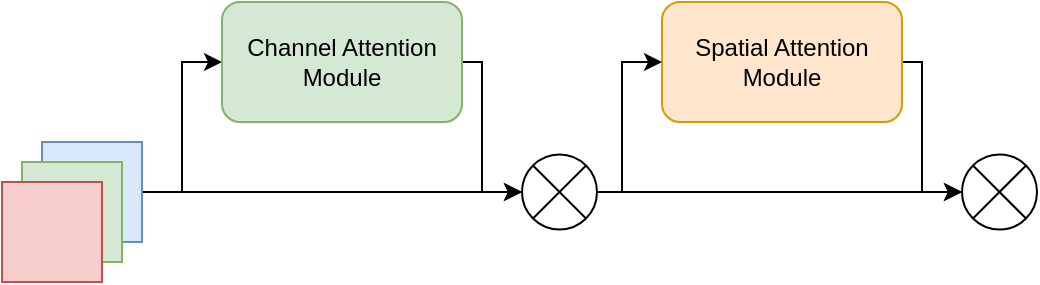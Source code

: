 <mxfile version="21.2.3" type="github">
  <diagram name="第 1 页" id="AJzrb9AAEu578ShWN9xk">
    <mxGraphModel dx="989" dy="527" grid="1" gridSize="10" guides="1" tooltips="1" connect="1" arrows="1" fold="1" page="1" pageScale="1" pageWidth="827" pageHeight="1169" math="0" shadow="0">
      <root>
        <mxCell id="0" />
        <mxCell id="1" parent="0" />
        <mxCell id="2zAObHmvyC_hYqN7rr5g-6" style="edgeStyle=orthogonalEdgeStyle;rounded=0;orthogonalLoop=1;jettySize=auto;html=1;exitX=1;exitY=0.5;exitDx=0;exitDy=0;entryX=0;entryY=0.5;entryDx=0;entryDy=0;" edge="1" parent="1" source="2zAObHmvyC_hYqN7rr5g-1" target="2zAObHmvyC_hYqN7rr5g-4">
          <mxGeometry relative="1" as="geometry" />
        </mxCell>
        <mxCell id="2zAObHmvyC_hYqN7rr5g-10" style="edgeStyle=orthogonalEdgeStyle;rounded=0;orthogonalLoop=1;jettySize=auto;html=1;exitX=1;exitY=0.5;exitDx=0;exitDy=0;entryX=0;entryY=0.5;entryDx=0;entryDy=0;" edge="1" parent="1" source="2zAObHmvyC_hYqN7rr5g-1" target="2zAObHmvyC_hYqN7rr5g-7">
          <mxGeometry relative="1" as="geometry" />
        </mxCell>
        <mxCell id="2zAObHmvyC_hYqN7rr5g-1" value="" style="whiteSpace=wrap;html=1;aspect=fixed;fillColor=#dae8fc;strokeColor=#6c8ebf;" vertex="1" parent="1">
          <mxGeometry x="110" y="670" width="50" height="50" as="geometry" />
        </mxCell>
        <mxCell id="2zAObHmvyC_hYqN7rr5g-2" value="" style="whiteSpace=wrap;html=1;aspect=fixed;fillColor=#d5e8d4;strokeColor=#82b366;" vertex="1" parent="1">
          <mxGeometry x="100" y="680" width="50" height="50" as="geometry" />
        </mxCell>
        <mxCell id="2zAObHmvyC_hYqN7rr5g-3" value="" style="whiteSpace=wrap;html=1;aspect=fixed;fillColor=#f8cecc;strokeColor=#b85450;" vertex="1" parent="1">
          <mxGeometry x="90" y="690" width="50" height="50" as="geometry" />
        </mxCell>
        <mxCell id="2zAObHmvyC_hYqN7rr5g-11" style="edgeStyle=orthogonalEdgeStyle;rounded=0;orthogonalLoop=1;jettySize=auto;html=1;exitX=1;exitY=0.5;exitDx=0;exitDy=0;entryX=0;entryY=0.5;entryDx=0;entryDy=0;" edge="1" parent="1" source="2zAObHmvyC_hYqN7rr5g-4" target="2zAObHmvyC_hYqN7rr5g-7">
          <mxGeometry relative="1" as="geometry">
            <Array as="points">
              <mxPoint x="330" y="630" />
              <mxPoint x="330" y="695" />
            </Array>
          </mxGeometry>
        </mxCell>
        <mxCell id="2zAObHmvyC_hYqN7rr5g-4" value="Channel Attention Module" style="rounded=1;whiteSpace=wrap;html=1;fillColor=#d5e8d4;strokeColor=#82b366;" vertex="1" parent="1">
          <mxGeometry x="200" y="600" width="120" height="60" as="geometry" />
        </mxCell>
        <mxCell id="2zAObHmvyC_hYqN7rr5g-19" style="edgeStyle=orthogonalEdgeStyle;rounded=0;orthogonalLoop=1;jettySize=auto;html=1;exitX=1;exitY=0.5;exitDx=0;exitDy=0;entryX=0;entryY=0.5;entryDx=0;entryDy=0;" edge="1" parent="1" source="2zAObHmvyC_hYqN7rr5g-5" target="2zAObHmvyC_hYqN7rr5g-13">
          <mxGeometry relative="1" as="geometry">
            <Array as="points">
              <mxPoint x="550" y="630" />
              <mxPoint x="550" y="695" />
            </Array>
          </mxGeometry>
        </mxCell>
        <mxCell id="2zAObHmvyC_hYqN7rr5g-5" value="Spatial Attention Module" style="rounded=1;whiteSpace=wrap;html=1;fillColor=#ffe6cc;strokeColor=#d79b00;" vertex="1" parent="1">
          <mxGeometry x="420" y="600" width="120" height="60" as="geometry" />
        </mxCell>
        <mxCell id="2zAObHmvyC_hYqN7rr5g-12" style="edgeStyle=orthogonalEdgeStyle;rounded=0;orthogonalLoop=1;jettySize=auto;html=1;exitX=1;exitY=0.5;exitDx=0;exitDy=0;entryX=0;entryY=0.5;entryDx=0;entryDy=0;" edge="1" parent="1" source="2zAObHmvyC_hYqN7rr5g-7" target="2zAObHmvyC_hYqN7rr5g-5">
          <mxGeometry relative="1" as="geometry">
            <Array as="points">
              <mxPoint x="400" y="695" />
              <mxPoint x="400" y="630" />
            </Array>
          </mxGeometry>
        </mxCell>
        <mxCell id="2zAObHmvyC_hYqN7rr5g-16" style="edgeStyle=orthogonalEdgeStyle;rounded=0;orthogonalLoop=1;jettySize=auto;html=1;exitX=1;exitY=0.5;exitDx=0;exitDy=0;entryX=0;entryY=0.5;entryDx=0;entryDy=0;" edge="1" parent="1" source="2zAObHmvyC_hYqN7rr5g-7" target="2zAObHmvyC_hYqN7rr5g-13">
          <mxGeometry relative="1" as="geometry" />
        </mxCell>
        <mxCell id="2zAObHmvyC_hYqN7rr5g-7" value="" style="ellipse;whiteSpace=wrap;html=1;aspect=fixed;" vertex="1" parent="1">
          <mxGeometry x="350" y="676.25" width="37.5" height="37.5" as="geometry" />
        </mxCell>
        <mxCell id="2zAObHmvyC_hYqN7rr5g-8" style="rounded=0;orthogonalLoop=1;jettySize=auto;html=1;exitX=0;exitY=0;exitDx=0;exitDy=0;entryX=1;entryY=1;entryDx=0;entryDy=0;endArrow=none;endFill=0;" edge="1" parent="1" source="2zAObHmvyC_hYqN7rr5g-7" target="2zAObHmvyC_hYqN7rr5g-7">
          <mxGeometry relative="1" as="geometry" />
        </mxCell>
        <mxCell id="2zAObHmvyC_hYqN7rr5g-9" style="rounded=0;orthogonalLoop=1;jettySize=auto;html=1;exitX=1;exitY=0;exitDx=0;exitDy=0;entryX=0;entryY=1;entryDx=0;entryDy=0;endArrow=none;endFill=0;" edge="1" parent="1" source="2zAObHmvyC_hYqN7rr5g-7" target="2zAObHmvyC_hYqN7rr5g-7">
          <mxGeometry relative="1" as="geometry">
            <mxPoint x="367" y="689.5" as="sourcePoint" />
            <mxPoint x="398" y="720.5" as="targetPoint" />
          </mxGeometry>
        </mxCell>
        <mxCell id="2zAObHmvyC_hYqN7rr5g-13" value="" style="ellipse;whiteSpace=wrap;html=1;aspect=fixed;" vertex="1" parent="1">
          <mxGeometry x="570" y="676.25" width="37.5" height="37.5" as="geometry" />
        </mxCell>
        <mxCell id="2zAObHmvyC_hYqN7rr5g-14" style="rounded=0;orthogonalLoop=1;jettySize=auto;html=1;exitX=0;exitY=0;exitDx=0;exitDy=0;entryX=1;entryY=1;entryDx=0;entryDy=0;endArrow=none;endFill=0;" edge="1" parent="1" source="2zAObHmvyC_hYqN7rr5g-13" target="2zAObHmvyC_hYqN7rr5g-13">
          <mxGeometry relative="1" as="geometry" />
        </mxCell>
        <mxCell id="2zAObHmvyC_hYqN7rr5g-15" style="rounded=0;orthogonalLoop=1;jettySize=auto;html=1;exitX=1;exitY=0;exitDx=0;exitDy=0;entryX=0;entryY=1;entryDx=0;entryDy=0;endArrow=none;endFill=0;" edge="1" parent="1" source="2zAObHmvyC_hYqN7rr5g-13" target="2zAObHmvyC_hYqN7rr5g-13">
          <mxGeometry relative="1" as="geometry">
            <mxPoint x="587" y="693.25" as="sourcePoint" />
            <mxPoint x="618" y="724.25" as="targetPoint" />
          </mxGeometry>
        </mxCell>
      </root>
    </mxGraphModel>
  </diagram>
</mxfile>
